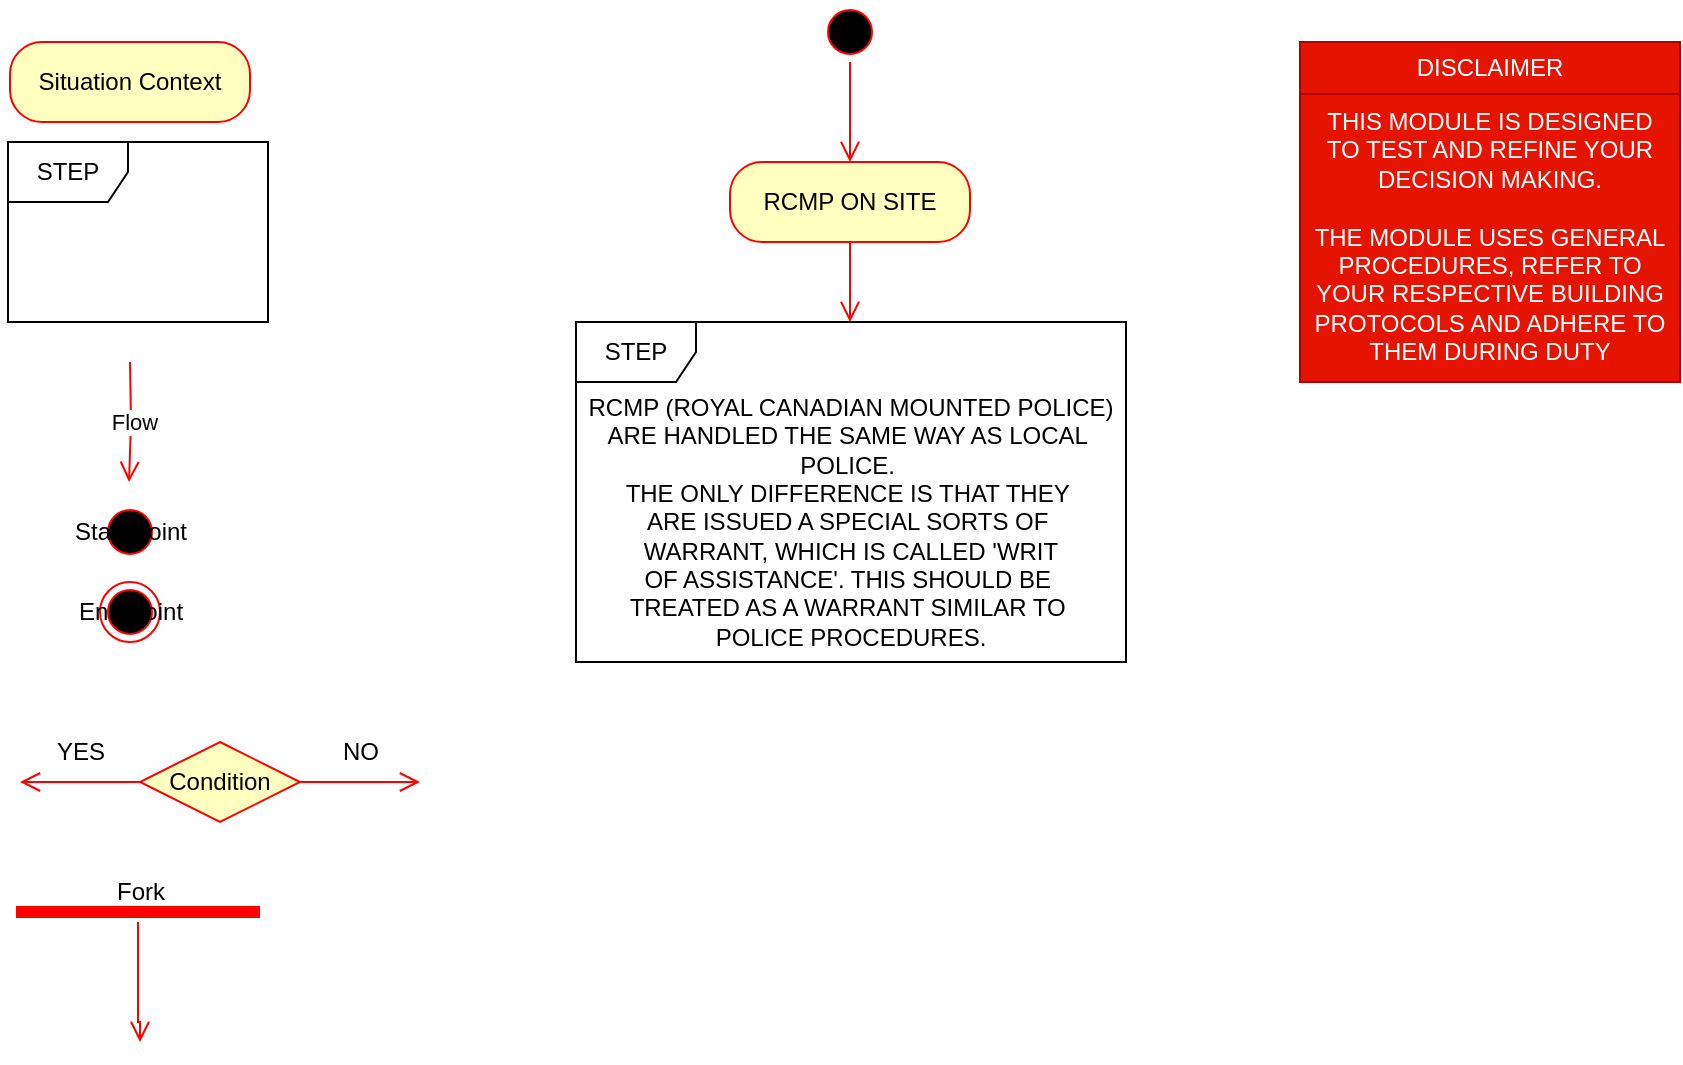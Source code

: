 <mxfile version="21.6.8" type="github">
  <diagram name="Page-1" id="Odb4J6MnzvvsApUevwcK">
    <mxGraphModel dx="1434" dy="750" grid="1" gridSize="10" guides="1" tooltips="1" connect="1" arrows="1" fold="1" page="1" pageScale="1" pageWidth="850" pageHeight="1100" math="0" shadow="0">
      <root>
        <mxCell id="0" />
        <mxCell id="1" parent="0" />
        <mxCell id="_BaoibbLT1nxe00srvFX-1" value="" style="ellipse;html=1;shape=startState;fillColor=#000000;strokeColor=#ff0000;" vertex="1" parent="1">
          <mxGeometry x="410" width="30" height="30" as="geometry" />
        </mxCell>
        <mxCell id="_BaoibbLT1nxe00srvFX-2" value="" style="edgeStyle=orthogonalEdgeStyle;html=1;verticalAlign=bottom;endArrow=open;endSize=8;strokeColor=#ff0000;rounded=0;" edge="1" parent="1" source="_BaoibbLT1nxe00srvFX-1">
          <mxGeometry relative="1" as="geometry">
            <mxPoint x="425" y="80" as="targetPoint" />
          </mxGeometry>
        </mxCell>
        <mxCell id="_BaoibbLT1nxe00srvFX-3" value="RCMP ON SITE" style="rounded=1;whiteSpace=wrap;html=1;arcSize=40;fontColor=#000000;fillColor=#ffffc0;strokeColor=#ff0000;" vertex="1" parent="1">
          <mxGeometry x="365" y="80" width="120" height="40" as="geometry" />
        </mxCell>
        <mxCell id="_BaoibbLT1nxe00srvFX-4" value="" style="edgeStyle=orthogonalEdgeStyle;html=1;verticalAlign=bottom;endArrow=open;endSize=8;strokeColor=#ff0000;rounded=0;" edge="1" parent="1" source="_BaoibbLT1nxe00srvFX-3">
          <mxGeometry relative="1" as="geometry">
            <mxPoint x="425" y="160" as="targetPoint" />
          </mxGeometry>
        </mxCell>
        <mxCell id="_BaoibbLT1nxe00srvFX-5" value="Situation Context" style="rounded=1;whiteSpace=wrap;html=1;arcSize=40;fontColor=#000000;fillColor=#ffffc0;strokeColor=#ff0000;" vertex="1" parent="1">
          <mxGeometry x="5" y="20" width="120" height="40" as="geometry" />
        </mxCell>
        <mxCell id="_BaoibbLT1nxe00srvFX-6" value="" style="edgeStyle=orthogonalEdgeStyle;html=1;verticalAlign=bottom;endArrow=open;endSize=8;strokeColor=#ff0000;rounded=0;" edge="1" parent="1">
          <mxGeometry relative="1" as="geometry">
            <mxPoint x="64.5" y="240" as="targetPoint" />
            <mxPoint x="65" y="180" as="sourcePoint" />
          </mxGeometry>
        </mxCell>
        <mxCell id="_BaoibbLT1nxe00srvFX-7" value="Flow" style="edgeLabel;html=1;align=center;verticalAlign=middle;resizable=0;points=[];" vertex="1" connectable="0" parent="_BaoibbLT1nxe00srvFX-6">
          <mxGeometry x="-0.333" y="3" relative="1" as="geometry">
            <mxPoint x="-2" y="10" as="offset" />
          </mxGeometry>
        </mxCell>
        <mxCell id="_BaoibbLT1nxe00srvFX-8" value="Start Point" style="ellipse;html=1;shape=startState;fillColor=#000000;strokeColor=#ff0000;" vertex="1" parent="1">
          <mxGeometry x="50" y="250" width="30" height="30" as="geometry" />
        </mxCell>
        <mxCell id="_BaoibbLT1nxe00srvFX-9" value="End Point" style="ellipse;html=1;shape=endState;fillColor=#000000;strokeColor=#ff0000;" vertex="1" parent="1">
          <mxGeometry x="50" y="290" width="30" height="30" as="geometry" />
        </mxCell>
        <mxCell id="_BaoibbLT1nxe00srvFX-22" value="DISCLAIMER" style="swimlane;fontStyle=0;childLayout=stackLayout;horizontal=1;startSize=26;fillColor=#e51400;horizontalStack=0;resizeParent=1;resizeParentMax=0;resizeLast=0;collapsible=1;marginBottom=0;whiteSpace=wrap;html=1;fontColor=#ffffff;strokeColor=#B20000;" vertex="1" parent="1">
          <mxGeometry x="650" y="20" width="190" height="170" as="geometry" />
        </mxCell>
        <mxCell id="_BaoibbLT1nxe00srvFX-23" value="THIS MODULE IS DESIGNED TO TEST AND REFINE YOUR DECISION MAKING. &lt;br&gt;&lt;br&gt;THE MODULE USES GENERAL PROCEDURES, REFER TO YOUR RESPECTIVE BUILDING PROTOCOLS AND ADHERE TO THEM DURING DUTY" style="text;strokeColor=#B20000;fillColor=#e51400;align=center;verticalAlign=top;spacingLeft=4;spacingRight=4;overflow=hidden;rotatable=0;points=[[0,0.5],[1,0.5]];portConstraint=eastwest;whiteSpace=wrap;html=1;fontColor=#ffffff;" vertex="1" parent="_BaoibbLT1nxe00srvFX-22">
          <mxGeometry y="26" width="190" height="144" as="geometry" />
        </mxCell>
        <mxCell id="_BaoibbLT1nxe00srvFX-25" value="" style="shape=line;html=1;strokeWidth=6;strokeColor=#ff0000;" vertex="1" parent="1">
          <mxGeometry x="8" y="450" width="122" height="10" as="geometry" />
        </mxCell>
        <mxCell id="_BaoibbLT1nxe00srvFX-26" value="" style="edgeStyle=orthogonalEdgeStyle;html=1;verticalAlign=bottom;endArrow=open;endSize=8;strokeColor=#ff0000;rounded=0;" edge="1" parent="1" source="_BaoibbLT1nxe00srvFX-25">
          <mxGeometry relative="1" as="geometry">
            <mxPoint x="70" y="520" as="targetPoint" />
            <Array as="points">
              <mxPoint x="69" y="510" />
              <mxPoint x="70" y="510" />
            </Array>
          </mxGeometry>
        </mxCell>
        <mxCell id="_BaoibbLT1nxe00srvFX-27" value="Fork" style="text;html=1;align=center;verticalAlign=middle;resizable=0;points=[];autosize=1;strokeColor=none;fillColor=none;" vertex="1" parent="1">
          <mxGeometry x="45" y="430" width="50" height="30" as="geometry" />
        </mxCell>
        <mxCell id="_BaoibbLT1nxe00srvFX-38" value="Condition" style="rhombus;whiteSpace=wrap;html=1;fontColor=#000000;fillColor=#ffffc0;strokeColor=#ff0000;" vertex="1" parent="1">
          <mxGeometry x="70" y="370" width="80" height="40" as="geometry" />
        </mxCell>
        <mxCell id="_BaoibbLT1nxe00srvFX-39" value="" style="edgeStyle=orthogonalEdgeStyle;html=1;align=left;verticalAlign=bottom;endArrow=open;endSize=8;strokeColor=#ff0000;rounded=0;" edge="1" parent="1" source="_BaoibbLT1nxe00srvFX-38">
          <mxGeometry x="-0.255" y="10" relative="1" as="geometry">
            <mxPoint x="210" y="390" as="targetPoint" />
            <mxPoint as="offset" />
          </mxGeometry>
        </mxCell>
        <mxCell id="_BaoibbLT1nxe00srvFX-40" value="" style="edgeStyle=orthogonalEdgeStyle;html=1;align=left;verticalAlign=top;endArrow=open;endSize=8;strokeColor=#ff0000;rounded=0;" edge="1" parent="1">
          <mxGeometry x="0.2" y="60" relative="1" as="geometry">
            <mxPoint x="10" y="390" as="targetPoint" />
            <mxPoint x="70" y="390" as="sourcePoint" />
            <Array as="points">
              <mxPoint x="70" y="390" />
              <mxPoint x="70" y="390" />
            </Array>
            <mxPoint as="offset" />
          </mxGeometry>
        </mxCell>
        <mxCell id="_BaoibbLT1nxe00srvFX-41" value="YES" style="text;html=1;align=center;verticalAlign=middle;resizable=0;points=[];autosize=1;strokeColor=none;fillColor=none;" vertex="1" parent="1">
          <mxGeometry x="15" y="360" width="50" height="30" as="geometry" />
        </mxCell>
        <mxCell id="_BaoibbLT1nxe00srvFX-42" value="NO" style="text;html=1;align=center;verticalAlign=middle;resizable=0;points=[];autosize=1;strokeColor=none;fillColor=none;" vertex="1" parent="1">
          <mxGeometry x="160" y="360" width="40" height="30" as="geometry" />
        </mxCell>
        <mxCell id="_BaoibbLT1nxe00srvFX-52" value="STEP" style="shape=umlFrame;whiteSpace=wrap;html=1;pointerEvents=0;" vertex="1" parent="1">
          <mxGeometry x="4" y="70" width="130" height="90" as="geometry" />
        </mxCell>
        <mxCell id="_BaoibbLT1nxe00srvFX-60" value="STEP" style="shape=umlFrame;whiteSpace=wrap;html=1;pointerEvents=0;" vertex="1" parent="1">
          <mxGeometry x="288" y="160" width="275" height="170" as="geometry" />
        </mxCell>
        <mxCell id="_BaoibbLT1nxe00srvFX-62" value="RCMP (ROYAL CANADIAN MOUNTED POLICE)&lt;br&gt;ARE HANDLED THE SAME WAY AS LOCAL&amp;nbsp;&lt;br&gt;POLICE.&amp;nbsp;&lt;br&gt;THE ONLY DIFFERENCE IS THAT THEY&amp;nbsp;&lt;br&gt;ARE ISSUED A SPECIAL SORTS OF&amp;nbsp;&lt;br&gt;WARRANT, WHICH IS CALLED &#39;WRIT&lt;br&gt;OF ASSISTANCE&#39;. THIS SHOULD BE&amp;nbsp;&lt;br&gt;TREATED AS A WARRANT SIMILAR TO&amp;nbsp;&lt;br&gt;POLICE PROCEDURES." style="text;html=1;align=center;verticalAlign=middle;resizable=0;points=[];autosize=1;strokeColor=none;fillColor=none;" vertex="1" parent="1">
          <mxGeometry x="280" y="190" width="290" height="140" as="geometry" />
        </mxCell>
      </root>
    </mxGraphModel>
  </diagram>
</mxfile>
